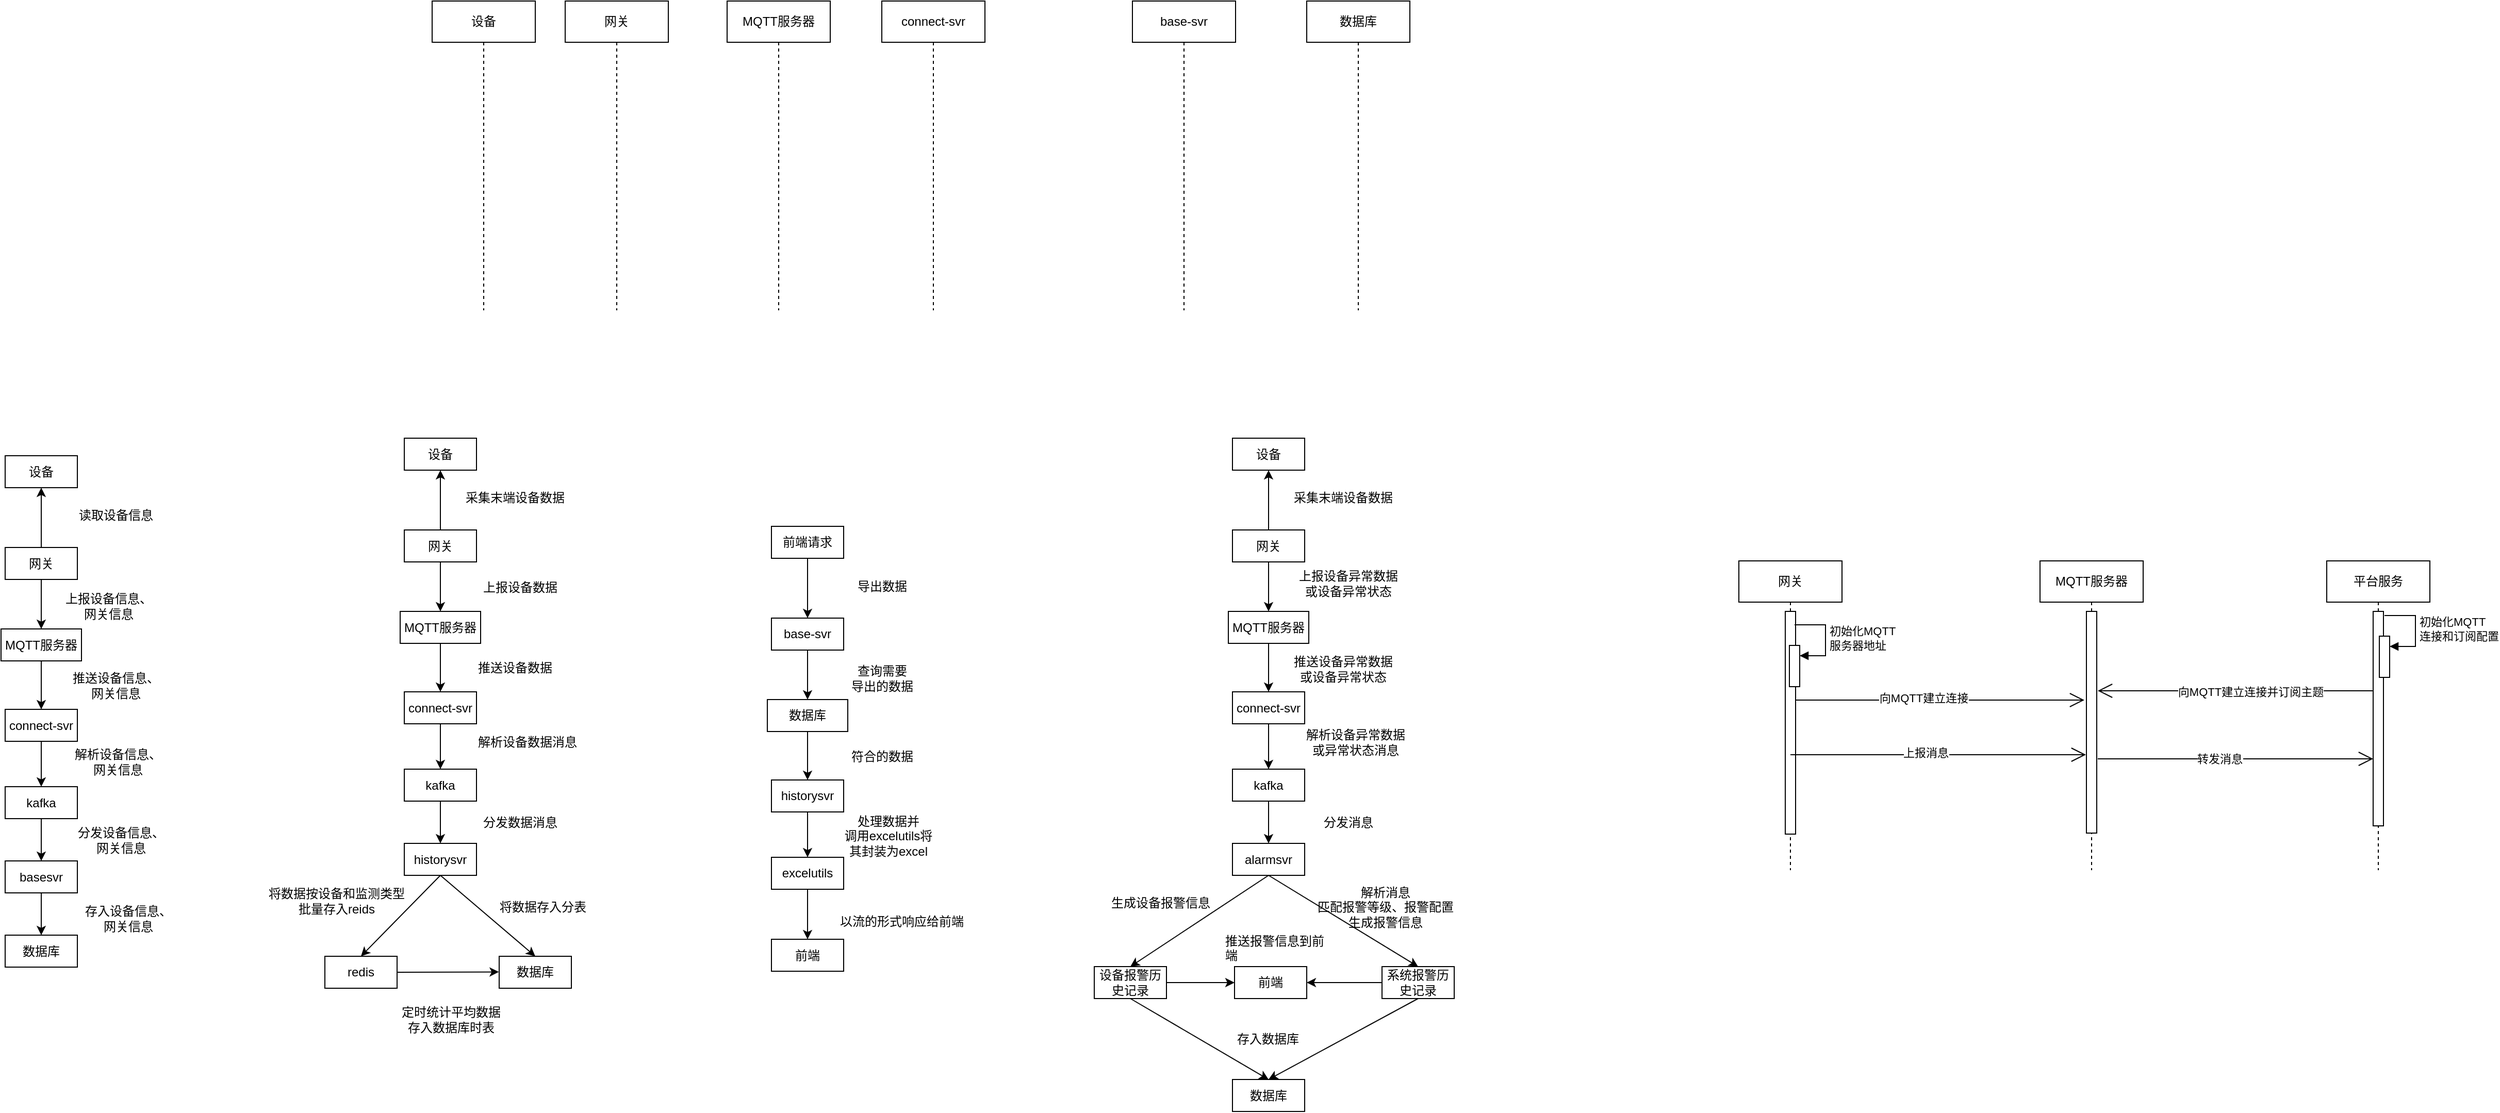 <mxfile version="21.2.9" type="github">
  <diagram name="第 1 页" id="h34A-3EZHywdLwH-ddXc">
    <mxGraphModel dx="3668" dy="1992" grid="0" gridSize="10" guides="1" tooltips="1" connect="1" arrows="1" fold="1" page="0" pageScale="1" pageWidth="827" pageHeight="1169" math="0" shadow="0">
      <root>
        <mxCell id="0" />
        <mxCell id="1" parent="0" />
        <mxCell id="1E0Ts8r5mvp0q8-YTQ_u-5" value="设备" style="shape=umlLifeline;perimeter=lifelinePerimeter;whiteSpace=wrap;html=1;container=1;dropTarget=0;collapsible=0;recursiveResize=0;outlineConnect=0;portConstraint=eastwest;newEdgeStyle={&quot;edgeStyle&quot;:&quot;elbowEdgeStyle&quot;,&quot;elbow&quot;:&quot;vertical&quot;,&quot;curved&quot;:0,&quot;rounded&quot;:0};" vertex="1" parent="1">
          <mxGeometry x="-322" y="-31" width="100" height="300" as="geometry" />
        </mxCell>
        <mxCell id="1E0Ts8r5mvp0q8-YTQ_u-6" value="网关" style="shape=umlLifeline;perimeter=lifelinePerimeter;whiteSpace=wrap;html=1;container=1;dropTarget=0;collapsible=0;recursiveResize=0;outlineConnect=0;portConstraint=eastwest;newEdgeStyle={&quot;edgeStyle&quot;:&quot;elbowEdgeStyle&quot;,&quot;elbow&quot;:&quot;vertical&quot;,&quot;curved&quot;:0,&quot;rounded&quot;:0};" vertex="1" parent="1">
          <mxGeometry x="-193" y="-31" width="100" height="300" as="geometry" />
        </mxCell>
        <mxCell id="1E0Ts8r5mvp0q8-YTQ_u-7" value="MQTT服务器" style="shape=umlLifeline;perimeter=lifelinePerimeter;whiteSpace=wrap;html=1;container=1;dropTarget=0;collapsible=0;recursiveResize=0;outlineConnect=0;portConstraint=eastwest;newEdgeStyle={&quot;edgeStyle&quot;:&quot;elbowEdgeStyle&quot;,&quot;elbow&quot;:&quot;vertical&quot;,&quot;curved&quot;:0,&quot;rounded&quot;:0};" vertex="1" parent="1">
          <mxGeometry x="-36" y="-31" width="100" height="300" as="geometry" />
        </mxCell>
        <mxCell id="1E0Ts8r5mvp0q8-YTQ_u-8" value="connect-svr" style="shape=umlLifeline;perimeter=lifelinePerimeter;whiteSpace=wrap;html=1;container=1;dropTarget=0;collapsible=0;recursiveResize=0;outlineConnect=0;portConstraint=eastwest;newEdgeStyle={&quot;edgeStyle&quot;:&quot;elbowEdgeStyle&quot;,&quot;elbow&quot;:&quot;vertical&quot;,&quot;curved&quot;:0,&quot;rounded&quot;:0};" vertex="1" parent="1">
          <mxGeometry x="114" y="-31" width="100" height="300" as="geometry" />
        </mxCell>
        <mxCell id="1E0Ts8r5mvp0q8-YTQ_u-9" value="base-svr" style="shape=umlLifeline;perimeter=lifelinePerimeter;whiteSpace=wrap;html=1;container=1;dropTarget=0;collapsible=0;recursiveResize=0;outlineConnect=0;portConstraint=eastwest;newEdgeStyle={&quot;edgeStyle&quot;:&quot;elbowEdgeStyle&quot;,&quot;elbow&quot;:&quot;vertical&quot;,&quot;curved&quot;:0,&quot;rounded&quot;:0};" vertex="1" parent="1">
          <mxGeometry x="357" y="-31" width="100" height="300" as="geometry" />
        </mxCell>
        <mxCell id="1E0Ts8r5mvp0q8-YTQ_u-13" value="数据库" style="shape=umlLifeline;perimeter=lifelinePerimeter;whiteSpace=wrap;html=1;container=1;dropTarget=0;collapsible=0;recursiveResize=0;outlineConnect=0;portConstraint=eastwest;newEdgeStyle={&quot;edgeStyle&quot;:&quot;elbowEdgeStyle&quot;,&quot;elbow&quot;:&quot;vertical&quot;,&quot;curved&quot;:0,&quot;rounded&quot;:0};" vertex="1" parent="1">
          <mxGeometry x="526" y="-31" width="100" height="300" as="geometry" />
        </mxCell>
        <mxCell id="1E0Ts8r5mvp0q8-YTQ_u-14" value="设备" style="rounded=0;whiteSpace=wrap;html=1;" vertex="1" parent="1">
          <mxGeometry x="-736" y="410" width="70" height="31" as="geometry" />
        </mxCell>
        <mxCell id="1E0Ts8r5mvp0q8-YTQ_u-21" style="edgeStyle=none;rounded=0;orthogonalLoop=1;jettySize=auto;html=1;exitX=0.5;exitY=1;exitDx=0;exitDy=0;entryX=0.5;entryY=0;entryDx=0;entryDy=0;" edge="1" parent="1" source="1E0Ts8r5mvp0q8-YTQ_u-15" target="1E0Ts8r5mvp0q8-YTQ_u-20">
          <mxGeometry relative="1" as="geometry" />
        </mxCell>
        <mxCell id="1E0Ts8r5mvp0q8-YTQ_u-39" style="edgeStyle=none;rounded=0;orthogonalLoop=1;jettySize=auto;html=1;exitX=0.5;exitY=0;exitDx=0;exitDy=0;" edge="1" parent="1" source="1E0Ts8r5mvp0q8-YTQ_u-15" target="1E0Ts8r5mvp0q8-YTQ_u-14">
          <mxGeometry relative="1" as="geometry" />
        </mxCell>
        <mxCell id="1E0Ts8r5mvp0q8-YTQ_u-15" value="网关" style="rounded=0;whiteSpace=wrap;html=1;" vertex="1" parent="1">
          <mxGeometry x="-736" y="499" width="70" height="31" as="geometry" />
        </mxCell>
        <mxCell id="1E0Ts8r5mvp0q8-YTQ_u-18" value="读取设备信息" style="text;html=1;align=center;verticalAlign=middle;resizable=0;points=[];autosize=1;strokeColor=none;fillColor=none;" vertex="1" parent="1">
          <mxGeometry x="-674" y="455" width="90" height="26" as="geometry" />
        </mxCell>
        <mxCell id="1E0Ts8r5mvp0q8-YTQ_u-24" style="edgeStyle=none;rounded=0;orthogonalLoop=1;jettySize=auto;html=1;exitX=0.5;exitY=1;exitDx=0;exitDy=0;entryX=0.5;entryY=0;entryDx=0;entryDy=0;" edge="1" parent="1" source="1E0Ts8r5mvp0q8-YTQ_u-20" target="1E0Ts8r5mvp0q8-YTQ_u-23">
          <mxGeometry relative="1" as="geometry" />
        </mxCell>
        <mxCell id="1E0Ts8r5mvp0q8-YTQ_u-20" value="MQTT服务器" style="rounded=0;whiteSpace=wrap;html=1;" vertex="1" parent="1">
          <mxGeometry x="-740" y="578" width="78" height="31" as="geometry" />
        </mxCell>
        <mxCell id="1E0Ts8r5mvp0q8-YTQ_u-22" value="上报设备信息、&lt;br&gt;网关信息" style="text;html=1;align=center;verticalAlign=middle;resizable=0;points=[];autosize=1;strokeColor=none;fillColor=none;" vertex="1" parent="1">
          <mxGeometry x="-687" y="535" width="102" height="41" as="geometry" />
        </mxCell>
        <mxCell id="1E0Ts8r5mvp0q8-YTQ_u-27" style="edgeStyle=none;rounded=0;orthogonalLoop=1;jettySize=auto;html=1;exitX=0.5;exitY=1;exitDx=0;exitDy=0;" edge="1" parent="1" source="1E0Ts8r5mvp0q8-YTQ_u-23" target="1E0Ts8r5mvp0q8-YTQ_u-26">
          <mxGeometry relative="1" as="geometry" />
        </mxCell>
        <mxCell id="1E0Ts8r5mvp0q8-YTQ_u-23" value="connect-svr" style="rounded=0;whiteSpace=wrap;html=1;" vertex="1" parent="1">
          <mxGeometry x="-736" y="656" width="70" height="31" as="geometry" />
        </mxCell>
        <mxCell id="1E0Ts8r5mvp0q8-YTQ_u-25" value="推送设备信息、&lt;br style=&quot;border-color: var(--border-color);&quot;&gt;网关信息" style="text;html=1;align=center;verticalAlign=middle;resizable=0;points=[];autosize=1;strokeColor=none;fillColor=none;" vertex="1" parent="1">
          <mxGeometry x="-680" y="612" width="102" height="41" as="geometry" />
        </mxCell>
        <mxCell id="1E0Ts8r5mvp0q8-YTQ_u-31" style="edgeStyle=none;rounded=0;orthogonalLoop=1;jettySize=auto;html=1;exitX=0.5;exitY=1;exitDx=0;exitDy=0;entryX=0.5;entryY=0;entryDx=0;entryDy=0;" edge="1" parent="1" source="1E0Ts8r5mvp0q8-YTQ_u-26" target="1E0Ts8r5mvp0q8-YTQ_u-30">
          <mxGeometry relative="1" as="geometry" />
        </mxCell>
        <mxCell id="1E0Ts8r5mvp0q8-YTQ_u-26" value="kafka" style="rounded=0;whiteSpace=wrap;html=1;" vertex="1" parent="1">
          <mxGeometry x="-736" y="731" width="70" height="31" as="geometry" />
        </mxCell>
        <mxCell id="1E0Ts8r5mvp0q8-YTQ_u-29" value="解析设备信息、&lt;br style=&quot;border-color: var(--border-color);&quot;&gt;网关信息" style="text;html=1;align=center;verticalAlign=middle;resizable=0;points=[];autosize=1;strokeColor=none;fillColor=none;" vertex="1" parent="1">
          <mxGeometry x="-678" y="686" width="102" height="41" as="geometry" />
        </mxCell>
        <mxCell id="1E0Ts8r5mvp0q8-YTQ_u-36" style="edgeStyle=none;rounded=0;orthogonalLoop=1;jettySize=auto;html=1;exitX=0.5;exitY=1;exitDx=0;exitDy=0;entryX=0.5;entryY=0;entryDx=0;entryDy=0;" edge="1" parent="1" source="1E0Ts8r5mvp0q8-YTQ_u-30" target="1E0Ts8r5mvp0q8-YTQ_u-35">
          <mxGeometry relative="1" as="geometry" />
        </mxCell>
        <mxCell id="1E0Ts8r5mvp0q8-YTQ_u-30" value="basesvr" style="rounded=0;whiteSpace=wrap;html=1;" vertex="1" parent="1">
          <mxGeometry x="-736" y="803" width="70" height="31" as="geometry" />
        </mxCell>
        <mxCell id="1E0Ts8r5mvp0q8-YTQ_u-32" value="分发设备信息、&lt;br style=&quot;border-color: var(--border-color);&quot;&gt;网关信息" style="text;html=1;align=center;verticalAlign=middle;resizable=0;points=[];autosize=1;strokeColor=none;fillColor=none;" vertex="1" parent="1">
          <mxGeometry x="-675" y="762" width="102" height="41" as="geometry" />
        </mxCell>
        <mxCell id="1E0Ts8r5mvp0q8-YTQ_u-35" value="数据库" style="rounded=0;whiteSpace=wrap;html=1;" vertex="1" parent="1">
          <mxGeometry x="-736" y="875" width="70" height="31" as="geometry" />
        </mxCell>
        <mxCell id="1E0Ts8r5mvp0q8-YTQ_u-37" value="存入设备信息、&lt;br style=&quot;border-color: var(--border-color);&quot;&gt;网关信息" style="text;html=1;align=center;verticalAlign=middle;resizable=0;points=[];autosize=1;strokeColor=none;fillColor=none;" vertex="1" parent="1">
          <mxGeometry x="-668" y="838" width="102" height="41" as="geometry" />
        </mxCell>
        <mxCell id="1E0Ts8r5mvp0q8-YTQ_u-40" value="设备" style="rounded=0;whiteSpace=wrap;html=1;" vertex="1" parent="1">
          <mxGeometry x="-349" y="393" width="70" height="31" as="geometry" />
        </mxCell>
        <mxCell id="1E0Ts8r5mvp0q8-YTQ_u-41" style="edgeStyle=none;rounded=0;orthogonalLoop=1;jettySize=auto;html=1;exitX=0.5;exitY=1;exitDx=0;exitDy=0;entryX=0.5;entryY=0;entryDx=0;entryDy=0;" edge="1" parent="1" source="1E0Ts8r5mvp0q8-YTQ_u-43" target="1E0Ts8r5mvp0q8-YTQ_u-46">
          <mxGeometry relative="1" as="geometry" />
        </mxCell>
        <mxCell id="1E0Ts8r5mvp0q8-YTQ_u-42" style="edgeStyle=none;rounded=0;orthogonalLoop=1;jettySize=auto;html=1;exitX=0.5;exitY=0;exitDx=0;exitDy=0;" edge="1" parent="1" source="1E0Ts8r5mvp0q8-YTQ_u-43" target="1E0Ts8r5mvp0q8-YTQ_u-40">
          <mxGeometry relative="1" as="geometry" />
        </mxCell>
        <mxCell id="1E0Ts8r5mvp0q8-YTQ_u-43" value="网关" style="rounded=0;whiteSpace=wrap;html=1;" vertex="1" parent="1">
          <mxGeometry x="-349" y="482" width="70" height="31" as="geometry" />
        </mxCell>
        <mxCell id="1E0Ts8r5mvp0q8-YTQ_u-44" value="采集末端设备数据" style="text;html=1;align=center;verticalAlign=middle;resizable=0;points=[];autosize=1;strokeColor=none;fillColor=none;" vertex="1" parent="1">
          <mxGeometry x="-299" y="438" width="114" height="26" as="geometry" />
        </mxCell>
        <mxCell id="1E0Ts8r5mvp0q8-YTQ_u-45" style="edgeStyle=none;rounded=0;orthogonalLoop=1;jettySize=auto;html=1;exitX=0.5;exitY=1;exitDx=0;exitDy=0;entryX=0.5;entryY=0;entryDx=0;entryDy=0;" edge="1" parent="1" source="1E0Ts8r5mvp0q8-YTQ_u-46" target="1E0Ts8r5mvp0q8-YTQ_u-49">
          <mxGeometry relative="1" as="geometry" />
        </mxCell>
        <mxCell id="1E0Ts8r5mvp0q8-YTQ_u-46" value="MQTT服务器" style="rounded=0;whiteSpace=wrap;html=1;" vertex="1" parent="1">
          <mxGeometry x="-353" y="561" width="78" height="31" as="geometry" />
        </mxCell>
        <mxCell id="1E0Ts8r5mvp0q8-YTQ_u-47" value="上报设备数据" style="text;html=1;align=center;verticalAlign=middle;resizable=0;points=[];autosize=1;strokeColor=none;fillColor=none;" vertex="1" parent="1">
          <mxGeometry x="-282" y="524.5" width="90" height="26" as="geometry" />
        </mxCell>
        <mxCell id="1E0Ts8r5mvp0q8-YTQ_u-48" style="edgeStyle=none;rounded=0;orthogonalLoop=1;jettySize=auto;html=1;exitX=0.5;exitY=1;exitDx=0;exitDy=0;" edge="1" parent="1" source="1E0Ts8r5mvp0q8-YTQ_u-49" target="1E0Ts8r5mvp0q8-YTQ_u-52">
          <mxGeometry relative="1" as="geometry" />
        </mxCell>
        <mxCell id="1E0Ts8r5mvp0q8-YTQ_u-49" value="connect-svr" style="rounded=0;whiteSpace=wrap;html=1;" vertex="1" parent="1">
          <mxGeometry x="-349" y="639" width="70" height="31" as="geometry" />
        </mxCell>
        <mxCell id="1E0Ts8r5mvp0q8-YTQ_u-50" value="推送设备数据" style="text;html=1;align=center;verticalAlign=middle;resizable=0;points=[];autosize=1;strokeColor=none;fillColor=none;" vertex="1" parent="1">
          <mxGeometry x="-287" y="603" width="90" height="26" as="geometry" />
        </mxCell>
        <mxCell id="1E0Ts8r5mvp0q8-YTQ_u-51" style="edgeStyle=none;rounded=0;orthogonalLoop=1;jettySize=auto;html=1;exitX=0.5;exitY=1;exitDx=0;exitDy=0;entryX=0.5;entryY=0;entryDx=0;entryDy=0;" edge="1" parent="1" source="1E0Ts8r5mvp0q8-YTQ_u-52" target="1E0Ts8r5mvp0q8-YTQ_u-55">
          <mxGeometry relative="1" as="geometry" />
        </mxCell>
        <mxCell id="1E0Ts8r5mvp0q8-YTQ_u-52" value="kafka" style="rounded=0;whiteSpace=wrap;html=1;" vertex="1" parent="1">
          <mxGeometry x="-349" y="714" width="70" height="31" as="geometry" />
        </mxCell>
        <mxCell id="1E0Ts8r5mvp0q8-YTQ_u-53" value="解析设备数据消息" style="text;html=1;align=center;verticalAlign=middle;resizable=0;points=[];autosize=1;strokeColor=none;fillColor=none;" vertex="1" parent="1">
          <mxGeometry x="-287" y="674.5" width="114" height="26" as="geometry" />
        </mxCell>
        <mxCell id="1E0Ts8r5mvp0q8-YTQ_u-61" style="edgeStyle=none;rounded=0;orthogonalLoop=1;jettySize=auto;html=1;exitX=0.5;exitY=1;exitDx=0;exitDy=0;entryX=0.5;entryY=0;entryDx=0;entryDy=0;" edge="1" parent="1" source="1E0Ts8r5mvp0q8-YTQ_u-55" target="1E0Ts8r5mvp0q8-YTQ_u-60">
          <mxGeometry relative="1" as="geometry" />
        </mxCell>
        <mxCell id="1E0Ts8r5mvp0q8-YTQ_u-65" style="edgeStyle=none;rounded=0;orthogonalLoop=1;jettySize=auto;html=1;exitX=0.5;exitY=1;exitDx=0;exitDy=0;entryX=0.5;entryY=0;entryDx=0;entryDy=0;" edge="1" parent="1" source="1E0Ts8r5mvp0q8-YTQ_u-55" target="1E0Ts8r5mvp0q8-YTQ_u-57">
          <mxGeometry relative="1" as="geometry" />
        </mxCell>
        <mxCell id="1E0Ts8r5mvp0q8-YTQ_u-55" value="historysvr" style="rounded=0;whiteSpace=wrap;html=1;" vertex="1" parent="1">
          <mxGeometry x="-349" y="786" width="70" height="31" as="geometry" />
        </mxCell>
        <mxCell id="1E0Ts8r5mvp0q8-YTQ_u-56" value="分发数据消息" style="text;html=1;align=center;verticalAlign=middle;resizable=0;points=[];autosize=1;strokeColor=none;fillColor=none;" vertex="1" parent="1">
          <mxGeometry x="-282" y="753" width="90" height="26" as="geometry" />
        </mxCell>
        <mxCell id="1E0Ts8r5mvp0q8-YTQ_u-57" value="数据库" style="rounded=0;whiteSpace=wrap;html=1;" vertex="1" parent="1">
          <mxGeometry x="-257" y="895.5" width="70" height="31" as="geometry" />
        </mxCell>
        <mxCell id="1E0Ts8r5mvp0q8-YTQ_u-67" style="edgeStyle=none;rounded=0;orthogonalLoop=1;jettySize=auto;html=1;exitX=1;exitY=0.5;exitDx=0;exitDy=0;" edge="1" parent="1" source="1E0Ts8r5mvp0q8-YTQ_u-60">
          <mxGeometry relative="1" as="geometry">
            <mxPoint x="-257.333" y="910.667" as="targetPoint" />
          </mxGeometry>
        </mxCell>
        <mxCell id="1E0Ts8r5mvp0q8-YTQ_u-60" value="redis" style="rounded=0;whiteSpace=wrap;html=1;" vertex="1" parent="1">
          <mxGeometry x="-426" y="895.5" width="70" height="31" as="geometry" />
        </mxCell>
        <mxCell id="1E0Ts8r5mvp0q8-YTQ_u-62" value="将数据按设备和监测类型&lt;br&gt;批量存入reids" style="text;html=1;align=center;verticalAlign=middle;resizable=0;points=[];autosize=1;strokeColor=none;fillColor=none;" vertex="1" parent="1">
          <mxGeometry x="-490" y="821.5" width="150" height="41" as="geometry" />
        </mxCell>
        <mxCell id="1E0Ts8r5mvp0q8-YTQ_u-66" value="将数据存入分表" style="text;html=1;align=center;verticalAlign=middle;resizable=0;points=[];autosize=1;strokeColor=none;fillColor=none;" vertex="1" parent="1">
          <mxGeometry x="-266" y="834.5" width="102" height="26" as="geometry" />
        </mxCell>
        <mxCell id="1E0Ts8r5mvp0q8-YTQ_u-68" value="定时统计平均数据&lt;br&gt;存入数据库时表" style="text;html=1;align=center;verticalAlign=middle;resizable=0;points=[];autosize=1;strokeColor=none;fillColor=none;" vertex="1" parent="1">
          <mxGeometry x="-361" y="936.5" width="114" height="41" as="geometry" />
        </mxCell>
        <mxCell id="1E0Ts8r5mvp0q8-YTQ_u-89" style="edgeStyle=none;rounded=0;orthogonalLoop=1;jettySize=auto;html=1;exitX=0.5;exitY=1;exitDx=0;exitDy=0;" edge="1" parent="1" source="1E0Ts8r5mvp0q8-YTQ_u-70" target="1E0Ts8r5mvp0q8-YTQ_u-73">
          <mxGeometry relative="1" as="geometry" />
        </mxCell>
        <mxCell id="1E0Ts8r5mvp0q8-YTQ_u-70" value="前端请求" style="rounded=0;whiteSpace=wrap;html=1;" vertex="1" parent="1">
          <mxGeometry x="7" y="478.5" width="70" height="31" as="geometry" />
        </mxCell>
        <mxCell id="1E0Ts8r5mvp0q8-YTQ_u-71" style="edgeStyle=none;rounded=0;orthogonalLoop=1;jettySize=auto;html=1;exitX=0.5;exitY=1;exitDx=0;exitDy=0;entryX=0.5;entryY=0;entryDx=0;entryDy=0;" edge="1" parent="1" source="1E0Ts8r5mvp0q8-YTQ_u-73" target="1E0Ts8r5mvp0q8-YTQ_u-76">
          <mxGeometry relative="1" as="geometry" />
        </mxCell>
        <mxCell id="1E0Ts8r5mvp0q8-YTQ_u-73" value="base-svr" style="rounded=0;whiteSpace=wrap;html=1;" vertex="1" parent="1">
          <mxGeometry x="7" y="567.5" width="70" height="31" as="geometry" />
        </mxCell>
        <mxCell id="1E0Ts8r5mvp0q8-YTQ_u-74" value="导出数据" style="text;html=1;align=center;verticalAlign=middle;resizable=0;points=[];autosize=1;strokeColor=none;fillColor=none;" vertex="1" parent="1">
          <mxGeometry x="81" y="523.5" width="66" height="26" as="geometry" />
        </mxCell>
        <mxCell id="1E0Ts8r5mvp0q8-YTQ_u-75" style="edgeStyle=none;rounded=0;orthogonalLoop=1;jettySize=auto;html=1;exitX=0.5;exitY=1;exitDx=0;exitDy=0;entryX=0.5;entryY=0;entryDx=0;entryDy=0;" edge="1" parent="1" source="1E0Ts8r5mvp0q8-YTQ_u-76" target="1E0Ts8r5mvp0q8-YTQ_u-79">
          <mxGeometry relative="1" as="geometry" />
        </mxCell>
        <mxCell id="1E0Ts8r5mvp0q8-YTQ_u-76" value="数据库" style="rounded=0;whiteSpace=wrap;html=1;" vertex="1" parent="1">
          <mxGeometry x="3" y="646.5" width="78" height="31" as="geometry" />
        </mxCell>
        <mxCell id="1E0Ts8r5mvp0q8-YTQ_u-77" value="查询需要&lt;br&gt;导出的数据" style="text;html=1;align=center;verticalAlign=middle;resizable=0;points=[];autosize=1;strokeColor=none;fillColor=none;" vertex="1" parent="1">
          <mxGeometry x="75" y="605.5" width="78" height="41" as="geometry" />
        </mxCell>
        <mxCell id="1E0Ts8r5mvp0q8-YTQ_u-78" style="edgeStyle=none;rounded=0;orthogonalLoop=1;jettySize=auto;html=1;exitX=0.5;exitY=1;exitDx=0;exitDy=0;" edge="1" parent="1" source="1E0Ts8r5mvp0q8-YTQ_u-79" target="1E0Ts8r5mvp0q8-YTQ_u-82">
          <mxGeometry relative="1" as="geometry" />
        </mxCell>
        <mxCell id="1E0Ts8r5mvp0q8-YTQ_u-79" value="historysvr" style="rounded=0;whiteSpace=wrap;html=1;" vertex="1" parent="1">
          <mxGeometry x="7" y="724.5" width="70" height="31" as="geometry" />
        </mxCell>
        <mxCell id="1E0Ts8r5mvp0q8-YTQ_u-80" value="符合的数据" style="text;html=1;align=center;verticalAlign=middle;resizable=0;points=[];autosize=1;strokeColor=none;fillColor=none;" vertex="1" parent="1">
          <mxGeometry x="75" y="688.5" width="78" height="26" as="geometry" />
        </mxCell>
        <mxCell id="1E0Ts8r5mvp0q8-YTQ_u-122" style="edgeStyle=none;rounded=0;orthogonalLoop=1;jettySize=auto;html=1;exitX=0.5;exitY=1;exitDx=0;exitDy=0;entryX=0.5;entryY=0;entryDx=0;entryDy=0;" edge="1" parent="1" source="1E0Ts8r5mvp0q8-YTQ_u-82" target="1E0Ts8r5mvp0q8-YTQ_u-120">
          <mxGeometry relative="1" as="geometry" />
        </mxCell>
        <mxCell id="1E0Ts8r5mvp0q8-YTQ_u-82" value="excelutils" style="rounded=0;whiteSpace=wrap;html=1;" vertex="1" parent="1">
          <mxGeometry x="7" y="799.5" width="70" height="31" as="geometry" />
        </mxCell>
        <mxCell id="1E0Ts8r5mvp0q8-YTQ_u-83" value="处理数据并&lt;br&gt;调用excelutils将&lt;br&gt;其封装为excel" style="text;html=1;align=center;verticalAlign=middle;resizable=0;points=[];autosize=1;strokeColor=none;fillColor=none;" vertex="1" parent="1">
          <mxGeometry x="68" y="751.5" width="103" height="55" as="geometry" />
        </mxCell>
        <mxCell id="1E0Ts8r5mvp0q8-YTQ_u-90" value="设备" style="rounded=0;whiteSpace=wrap;html=1;" vertex="1" parent="1">
          <mxGeometry x="454" y="393" width="70" height="31" as="geometry" />
        </mxCell>
        <mxCell id="1E0Ts8r5mvp0q8-YTQ_u-91" style="edgeStyle=none;rounded=0;orthogonalLoop=1;jettySize=auto;html=1;exitX=0.5;exitY=1;exitDx=0;exitDy=0;entryX=0.5;entryY=0;entryDx=0;entryDy=0;" edge="1" parent="1" source="1E0Ts8r5mvp0q8-YTQ_u-93" target="1E0Ts8r5mvp0q8-YTQ_u-96">
          <mxGeometry relative="1" as="geometry" />
        </mxCell>
        <mxCell id="1E0Ts8r5mvp0q8-YTQ_u-92" style="edgeStyle=none;rounded=0;orthogonalLoop=1;jettySize=auto;html=1;exitX=0.5;exitY=0;exitDx=0;exitDy=0;" edge="1" parent="1" source="1E0Ts8r5mvp0q8-YTQ_u-93" target="1E0Ts8r5mvp0q8-YTQ_u-90">
          <mxGeometry relative="1" as="geometry" />
        </mxCell>
        <mxCell id="1E0Ts8r5mvp0q8-YTQ_u-93" value="网关" style="rounded=0;whiteSpace=wrap;html=1;" vertex="1" parent="1">
          <mxGeometry x="454" y="482" width="70" height="31" as="geometry" />
        </mxCell>
        <mxCell id="1E0Ts8r5mvp0q8-YTQ_u-94" value="采集末端设备数据" style="text;html=1;align=center;verticalAlign=middle;resizable=0;points=[];autosize=1;strokeColor=none;fillColor=none;" vertex="1" parent="1">
          <mxGeometry x="504" y="438" width="114" height="26" as="geometry" />
        </mxCell>
        <mxCell id="1E0Ts8r5mvp0q8-YTQ_u-95" style="edgeStyle=none;rounded=0;orthogonalLoop=1;jettySize=auto;html=1;exitX=0.5;exitY=1;exitDx=0;exitDy=0;entryX=0.5;entryY=0;entryDx=0;entryDy=0;" edge="1" parent="1" source="1E0Ts8r5mvp0q8-YTQ_u-96" target="1E0Ts8r5mvp0q8-YTQ_u-99">
          <mxGeometry relative="1" as="geometry" />
        </mxCell>
        <mxCell id="1E0Ts8r5mvp0q8-YTQ_u-96" value="MQTT服务器" style="rounded=0;whiteSpace=wrap;html=1;" vertex="1" parent="1">
          <mxGeometry x="450" y="561" width="78" height="31" as="geometry" />
        </mxCell>
        <mxCell id="1E0Ts8r5mvp0q8-YTQ_u-97" value="上报设备异常数据&lt;br&gt;或设备异常状态" style="text;html=1;align=center;verticalAlign=middle;resizable=0;points=[];autosize=1;strokeColor=none;fillColor=none;" vertex="1" parent="1">
          <mxGeometry x="509" y="513" width="114" height="41" as="geometry" />
        </mxCell>
        <mxCell id="1E0Ts8r5mvp0q8-YTQ_u-98" style="edgeStyle=none;rounded=0;orthogonalLoop=1;jettySize=auto;html=1;exitX=0.5;exitY=1;exitDx=0;exitDy=0;" edge="1" parent="1" source="1E0Ts8r5mvp0q8-YTQ_u-99" target="1E0Ts8r5mvp0q8-YTQ_u-102">
          <mxGeometry relative="1" as="geometry" />
        </mxCell>
        <mxCell id="1E0Ts8r5mvp0q8-YTQ_u-99" value="connect-svr" style="rounded=0;whiteSpace=wrap;html=1;" vertex="1" parent="1">
          <mxGeometry x="454" y="639" width="70" height="31" as="geometry" />
        </mxCell>
        <mxCell id="1E0Ts8r5mvp0q8-YTQ_u-100" value="推送设备异常数据&lt;br&gt;或设备异常状态" style="text;html=1;align=center;verticalAlign=middle;resizable=0;points=[];autosize=1;strokeColor=none;fillColor=none;" vertex="1" parent="1">
          <mxGeometry x="504" y="596" width="114" height="41" as="geometry" />
        </mxCell>
        <mxCell id="1E0Ts8r5mvp0q8-YTQ_u-101" style="edgeStyle=none;rounded=0;orthogonalLoop=1;jettySize=auto;html=1;exitX=0.5;exitY=1;exitDx=0;exitDy=0;entryX=0.5;entryY=0;entryDx=0;entryDy=0;" edge="1" parent="1" source="1E0Ts8r5mvp0q8-YTQ_u-102" target="1E0Ts8r5mvp0q8-YTQ_u-106">
          <mxGeometry relative="1" as="geometry" />
        </mxCell>
        <mxCell id="1E0Ts8r5mvp0q8-YTQ_u-102" value="kafka" style="rounded=0;whiteSpace=wrap;html=1;" vertex="1" parent="1">
          <mxGeometry x="454" y="714" width="70" height="31" as="geometry" />
        </mxCell>
        <mxCell id="1E0Ts8r5mvp0q8-YTQ_u-103" value="解析设备异常数据&lt;br&gt;或异常状态消息" style="text;html=1;align=center;verticalAlign=middle;resizable=0;points=[];autosize=1;strokeColor=none;fillColor=none;" vertex="1" parent="1">
          <mxGeometry x="516" y="667.5" width="114" height="41" as="geometry" />
        </mxCell>
        <mxCell id="1E0Ts8r5mvp0q8-YTQ_u-104" style="edgeStyle=none;rounded=0;orthogonalLoop=1;jettySize=auto;html=1;exitX=0.5;exitY=1;exitDx=0;exitDy=0;entryX=0.5;entryY=0;entryDx=0;entryDy=0;" edge="1" parent="1" source="1E0Ts8r5mvp0q8-YTQ_u-106" target="1E0Ts8r5mvp0q8-YTQ_u-110">
          <mxGeometry relative="1" as="geometry" />
        </mxCell>
        <mxCell id="1E0Ts8r5mvp0q8-YTQ_u-105" style="edgeStyle=none;rounded=0;orthogonalLoop=1;jettySize=auto;html=1;exitX=0.5;exitY=1;exitDx=0;exitDy=0;entryX=0.5;entryY=0;entryDx=0;entryDy=0;" edge="1" parent="1" source="1E0Ts8r5mvp0q8-YTQ_u-106" target="1E0Ts8r5mvp0q8-YTQ_u-108">
          <mxGeometry relative="1" as="geometry" />
        </mxCell>
        <mxCell id="1E0Ts8r5mvp0q8-YTQ_u-106" value="alarmsvr" style="rounded=0;whiteSpace=wrap;html=1;" vertex="1" parent="1">
          <mxGeometry x="454" y="786" width="70" height="31" as="geometry" />
        </mxCell>
        <mxCell id="1E0Ts8r5mvp0q8-YTQ_u-107" value="分发消息" style="text;html=1;align=center;verticalAlign=middle;resizable=0;points=[];autosize=1;strokeColor=none;fillColor=none;" vertex="1" parent="1">
          <mxGeometry x="533" y="753" width="66" height="26" as="geometry" />
        </mxCell>
        <mxCell id="1E0Ts8r5mvp0q8-YTQ_u-117" style="edgeStyle=none;rounded=0;orthogonalLoop=1;jettySize=auto;html=1;exitX=0.5;exitY=1;exitDx=0;exitDy=0;entryX=0.5;entryY=0;entryDx=0;entryDy=0;" edge="1" parent="1" source="1E0Ts8r5mvp0q8-YTQ_u-108" target="1E0Ts8r5mvp0q8-YTQ_u-115">
          <mxGeometry relative="1" as="geometry" />
        </mxCell>
        <mxCell id="1E0Ts8r5mvp0q8-YTQ_u-125" style="edgeStyle=none;rounded=0;orthogonalLoop=1;jettySize=auto;html=1;exitX=0;exitY=0.5;exitDx=0;exitDy=0;entryX=1;entryY=0.5;entryDx=0;entryDy=0;" edge="1" parent="1" source="1E0Ts8r5mvp0q8-YTQ_u-108" target="1E0Ts8r5mvp0q8-YTQ_u-123">
          <mxGeometry relative="1" as="geometry" />
        </mxCell>
        <mxCell id="1E0Ts8r5mvp0q8-YTQ_u-108" value="系统报警历史记录" style="rounded=0;whiteSpace=wrap;html=1;" vertex="1" parent="1">
          <mxGeometry x="599" y="905.5" width="70" height="31" as="geometry" />
        </mxCell>
        <mxCell id="1E0Ts8r5mvp0q8-YTQ_u-116" style="edgeStyle=none;rounded=0;orthogonalLoop=1;jettySize=auto;html=1;exitX=0.5;exitY=1;exitDx=0;exitDy=0;entryX=0.5;entryY=0;entryDx=0;entryDy=0;" edge="1" parent="1" source="1E0Ts8r5mvp0q8-YTQ_u-110" target="1E0Ts8r5mvp0q8-YTQ_u-115">
          <mxGeometry relative="1" as="geometry" />
        </mxCell>
        <mxCell id="1E0Ts8r5mvp0q8-YTQ_u-124" style="edgeStyle=none;rounded=0;orthogonalLoop=1;jettySize=auto;html=1;exitX=1;exitY=0.5;exitDx=0;exitDy=0;entryX=0;entryY=0.5;entryDx=0;entryDy=0;" edge="1" parent="1" source="1E0Ts8r5mvp0q8-YTQ_u-110" target="1E0Ts8r5mvp0q8-YTQ_u-123">
          <mxGeometry relative="1" as="geometry" />
        </mxCell>
        <mxCell id="1E0Ts8r5mvp0q8-YTQ_u-110" value="设备报警历史记录" style="rounded=0;whiteSpace=wrap;html=1;" vertex="1" parent="1">
          <mxGeometry x="320" y="905.5" width="70" height="31" as="geometry" />
        </mxCell>
        <mxCell id="1E0Ts8r5mvp0q8-YTQ_u-111" value="生成设备报警信息" style="text;html=1;align=center;verticalAlign=middle;resizable=0;points=[];autosize=1;strokeColor=none;fillColor=none;" vertex="1" parent="1">
          <mxGeometry x="327" y="830.5" width="114" height="26" as="geometry" />
        </mxCell>
        <mxCell id="1E0Ts8r5mvp0q8-YTQ_u-115" value="数据库" style="rounded=0;whiteSpace=wrap;html=1;" vertex="1" parent="1">
          <mxGeometry x="454" y="1015" width="70" height="31" as="geometry" />
        </mxCell>
        <mxCell id="1E0Ts8r5mvp0q8-YTQ_u-118" value="存入数据库" style="text;html=1;align=center;verticalAlign=middle;resizable=0;points=[];autosize=1;strokeColor=none;fillColor=none;" vertex="1" parent="1">
          <mxGeometry x="449" y="963" width="78" height="26" as="geometry" />
        </mxCell>
        <mxCell id="1E0Ts8r5mvp0q8-YTQ_u-119" value="解析消息&lt;br&gt;匹配报警等级、报警配置&lt;br&gt;生成报警信息" style="text;html=1;align=center;verticalAlign=middle;resizable=0;points=[];autosize=1;strokeColor=none;fillColor=none;" vertex="1" parent="1">
          <mxGeometry x="527" y="820" width="150" height="55" as="geometry" />
        </mxCell>
        <mxCell id="1E0Ts8r5mvp0q8-YTQ_u-120" value="前端" style="rounded=0;whiteSpace=wrap;html=1;" vertex="1" parent="1">
          <mxGeometry x="7" y="879" width="70" height="31" as="geometry" />
        </mxCell>
        <mxCell id="1E0Ts8r5mvp0q8-YTQ_u-121" value="以流的形式响应给前端" style="text;html=1;align=center;verticalAlign=middle;resizable=0;points=[];autosize=1;strokeColor=none;fillColor=none;" vertex="1" parent="1">
          <mxGeometry x="64" y="849" width="138" height="26" as="geometry" />
        </mxCell>
        <mxCell id="1E0Ts8r5mvp0q8-YTQ_u-123" value="前端" style="rounded=0;whiteSpace=wrap;html=1;" vertex="1" parent="1">
          <mxGeometry x="456" y="905.5" width="70" height="31" as="geometry" />
        </mxCell>
        <mxCell id="1E0Ts8r5mvp0q8-YTQ_u-126" value="&lt;span style=&quot;color: rgb(0, 0, 0); font-family: Helvetica; font-size: 12px; font-style: normal; font-variant-ligatures: normal; font-variant-caps: normal; font-weight: 400; letter-spacing: normal; orphans: 2; text-align: center; text-indent: 0px; text-transform: none; widows: 2; word-spacing: 0px; -webkit-text-stroke-width: 0px; background-color: rgb(255, 255, 255); text-decoration-thickness: initial; text-decoration-style: initial; text-decoration-color: initial; float: none; display: inline !important;&quot;&gt;推送报警信息到前端&lt;/span&gt;" style="text;whiteSpace=wrap;html=1;" vertex="1" parent="1">
          <mxGeometry x="445" y="866.997" width="100" height="36" as="geometry" />
        </mxCell>
        <mxCell id="1E0Ts8r5mvp0q8-YTQ_u-149" value="网关" style="shape=umlLifeline;perimeter=lifelinePerimeter;whiteSpace=wrap;html=1;container=1;dropTarget=0;collapsible=0;recursiveResize=0;outlineConnect=0;portConstraint=eastwest;newEdgeStyle={&quot;edgeStyle&quot;:&quot;elbowEdgeStyle&quot;,&quot;elbow&quot;:&quot;vertical&quot;,&quot;curved&quot;:0,&quot;rounded&quot;:0};" vertex="1" parent="1">
          <mxGeometry x="945" y="512" width="100" height="300" as="geometry" />
        </mxCell>
        <mxCell id="1E0Ts8r5mvp0q8-YTQ_u-150" value="" style="html=1;points=[];perimeter=orthogonalPerimeter;outlineConnect=0;targetShapes=umlLifeline;portConstraint=eastwest;newEdgeStyle={&quot;edgeStyle&quot;:&quot;elbowEdgeStyle&quot;,&quot;elbow&quot;:&quot;vertical&quot;,&quot;curved&quot;:0,&quot;rounded&quot;:0};" vertex="1" parent="1E0Ts8r5mvp0q8-YTQ_u-149">
          <mxGeometry x="45" y="49" width="10" height="216" as="geometry" />
        </mxCell>
        <mxCell id="1E0Ts8r5mvp0q8-YTQ_u-151" value="" style="html=1;points=[];perimeter=orthogonalPerimeter;outlineConnect=0;targetShapes=umlLifeline;portConstraint=eastwest;newEdgeStyle={&quot;edgeStyle&quot;:&quot;elbowEdgeStyle&quot;,&quot;elbow&quot;:&quot;vertical&quot;,&quot;curved&quot;:0,&quot;rounded&quot;:0};" vertex="1" parent="1E0Ts8r5mvp0q8-YTQ_u-149">
          <mxGeometry x="49" y="82" width="10" height="40" as="geometry" />
        </mxCell>
        <mxCell id="1E0Ts8r5mvp0q8-YTQ_u-152" value="初始化MQTT&lt;br&gt;服务器地址" style="html=1;align=left;spacingLeft=2;endArrow=block;rounded=0;edgeStyle=orthogonalEdgeStyle;curved=0;rounded=0;" edge="1" parent="1E0Ts8r5mvp0q8-YTQ_u-149" target="1E0Ts8r5mvp0q8-YTQ_u-151">
          <mxGeometry relative="1" as="geometry">
            <mxPoint x="54" y="62" as="sourcePoint" />
            <Array as="points">
              <mxPoint x="84" y="92" />
            </Array>
          </mxGeometry>
        </mxCell>
        <mxCell id="1E0Ts8r5mvp0q8-YTQ_u-153" value="MQTT服务器" style="shape=umlLifeline;perimeter=lifelinePerimeter;whiteSpace=wrap;html=1;container=1;dropTarget=0;collapsible=0;recursiveResize=0;outlineConnect=0;portConstraint=eastwest;newEdgeStyle={&quot;edgeStyle&quot;:&quot;elbowEdgeStyle&quot;,&quot;elbow&quot;:&quot;vertical&quot;,&quot;curved&quot;:0,&quot;rounded&quot;:0};" vertex="1" parent="1">
          <mxGeometry x="1237" y="512" width="100" height="300" as="geometry" />
        </mxCell>
        <mxCell id="1E0Ts8r5mvp0q8-YTQ_u-154" value="" style="html=1;points=[];perimeter=orthogonalPerimeter;outlineConnect=0;targetShapes=umlLifeline;portConstraint=eastwest;newEdgeStyle={&quot;edgeStyle&quot;:&quot;elbowEdgeStyle&quot;,&quot;elbow&quot;:&quot;vertical&quot;,&quot;curved&quot;:0,&quot;rounded&quot;:0};" vertex="1" parent="1E0Ts8r5mvp0q8-YTQ_u-153">
          <mxGeometry x="45" y="49" width="10" height="215" as="geometry" />
        </mxCell>
        <mxCell id="1E0Ts8r5mvp0q8-YTQ_u-155" value="平台服务" style="shape=umlLifeline;perimeter=lifelinePerimeter;whiteSpace=wrap;html=1;container=1;dropTarget=0;collapsible=0;recursiveResize=0;outlineConnect=0;portConstraint=eastwest;newEdgeStyle={&quot;edgeStyle&quot;:&quot;elbowEdgeStyle&quot;,&quot;elbow&quot;:&quot;vertical&quot;,&quot;curved&quot;:0,&quot;rounded&quot;:0};" vertex="1" parent="1">
          <mxGeometry x="1515" y="512" width="100" height="300" as="geometry" />
        </mxCell>
        <mxCell id="1E0Ts8r5mvp0q8-YTQ_u-156" value="" style="html=1;points=[];perimeter=orthogonalPerimeter;outlineConnect=0;targetShapes=umlLifeline;portConstraint=eastwest;newEdgeStyle={&quot;edgeStyle&quot;:&quot;elbowEdgeStyle&quot;,&quot;elbow&quot;:&quot;vertical&quot;,&quot;curved&quot;:0,&quot;rounded&quot;:0};" vertex="1" parent="1E0Ts8r5mvp0q8-YTQ_u-155">
          <mxGeometry x="45" y="49" width="10" height="208" as="geometry" />
        </mxCell>
        <mxCell id="1E0Ts8r5mvp0q8-YTQ_u-157" value="" style="html=1;points=[];perimeter=orthogonalPerimeter;outlineConnect=0;targetShapes=umlLifeline;portConstraint=eastwest;newEdgeStyle={&quot;edgeStyle&quot;:&quot;elbowEdgeStyle&quot;,&quot;elbow&quot;:&quot;vertical&quot;,&quot;curved&quot;:0,&quot;rounded&quot;:0};" vertex="1" parent="1E0Ts8r5mvp0q8-YTQ_u-155">
          <mxGeometry x="51" y="73" width="10" height="40" as="geometry" />
        </mxCell>
        <mxCell id="1E0Ts8r5mvp0q8-YTQ_u-158" value="初始化MQTT&lt;br&gt;连接和订阅配置" style="html=1;align=left;spacingLeft=2;endArrow=block;rounded=0;edgeStyle=orthogonalEdgeStyle;curved=0;rounded=0;" edge="1" parent="1E0Ts8r5mvp0q8-YTQ_u-155" target="1E0Ts8r5mvp0q8-YTQ_u-157">
          <mxGeometry relative="1" as="geometry">
            <mxPoint x="56" y="53" as="sourcePoint" />
            <Array as="points">
              <mxPoint x="86" y="83" />
            </Array>
          </mxGeometry>
        </mxCell>
        <mxCell id="1E0Ts8r5mvp0q8-YTQ_u-159" value="" style="endArrow=open;endFill=1;endSize=12;html=1;rounded=0;" edge="1" parent="1">
          <mxGeometry width="160" relative="1" as="geometry">
            <mxPoint x="1560.5" y="638.0" as="sourcePoint" />
            <mxPoint x="1293" y="638" as="targetPoint" />
          </mxGeometry>
        </mxCell>
        <mxCell id="1E0Ts8r5mvp0q8-YTQ_u-160" value="向MQTT建立连接并订阅主题" style="edgeLabel;html=1;align=center;verticalAlign=middle;resizable=0;points=[];" vertex="1" connectable="0" parent="1E0Ts8r5mvp0q8-YTQ_u-159">
          <mxGeometry x="-0.108" y="1" relative="1" as="geometry">
            <mxPoint as="offset" />
          </mxGeometry>
        </mxCell>
        <mxCell id="1E0Ts8r5mvp0q8-YTQ_u-161" value="" style="endArrow=open;endFill=1;endSize=12;html=1;rounded=0;" edge="1" parent="1">
          <mxGeometry width="160" relative="1" as="geometry">
            <mxPoint x="1000" y="647" as="sourcePoint" />
            <mxPoint x="1280" y="647" as="targetPoint" />
          </mxGeometry>
        </mxCell>
        <mxCell id="1E0Ts8r5mvp0q8-YTQ_u-162" value="向MQTT建立连接" style="edgeLabel;html=1;align=center;verticalAlign=middle;resizable=0;points=[];" vertex="1" connectable="0" parent="1E0Ts8r5mvp0q8-YTQ_u-161">
          <mxGeometry x="-0.119" y="2" relative="1" as="geometry">
            <mxPoint as="offset" />
          </mxGeometry>
        </mxCell>
        <mxCell id="1E0Ts8r5mvp0q8-YTQ_u-163" value="" style="endArrow=open;endFill=1;endSize=12;html=1;rounded=0;" edge="1" parent="1">
          <mxGeometry width="160" relative="1" as="geometry">
            <mxPoint x="995" y="700" as="sourcePoint" />
            <mxPoint x="1281.5" y="700" as="targetPoint" />
          </mxGeometry>
        </mxCell>
        <mxCell id="1E0Ts8r5mvp0q8-YTQ_u-164" value="上报消息" style="edgeLabel;html=1;align=center;verticalAlign=middle;resizable=0;points=[];" vertex="1" connectable="0" parent="1E0Ts8r5mvp0q8-YTQ_u-163">
          <mxGeometry x="-0.084" y="2" relative="1" as="geometry">
            <mxPoint as="offset" />
          </mxGeometry>
        </mxCell>
        <mxCell id="1E0Ts8r5mvp0q8-YTQ_u-165" value="" style="endArrow=open;endFill=1;endSize=12;html=1;rounded=0;" edge="1" parent="1" target="1E0Ts8r5mvp0q8-YTQ_u-156">
          <mxGeometry width="160" relative="1" as="geometry">
            <mxPoint x="1293" y="704" as="sourcePoint" />
            <mxPoint x="1453" y="704" as="targetPoint" />
          </mxGeometry>
        </mxCell>
        <mxCell id="1E0Ts8r5mvp0q8-YTQ_u-166" value="转发消息" style="edgeLabel;html=1;align=center;verticalAlign=middle;resizable=0;points=[];" vertex="1" connectable="0" parent="1E0Ts8r5mvp0q8-YTQ_u-165">
          <mxGeometry x="-0.115" y="1" relative="1" as="geometry">
            <mxPoint y="1" as="offset" />
          </mxGeometry>
        </mxCell>
      </root>
    </mxGraphModel>
  </diagram>
</mxfile>

